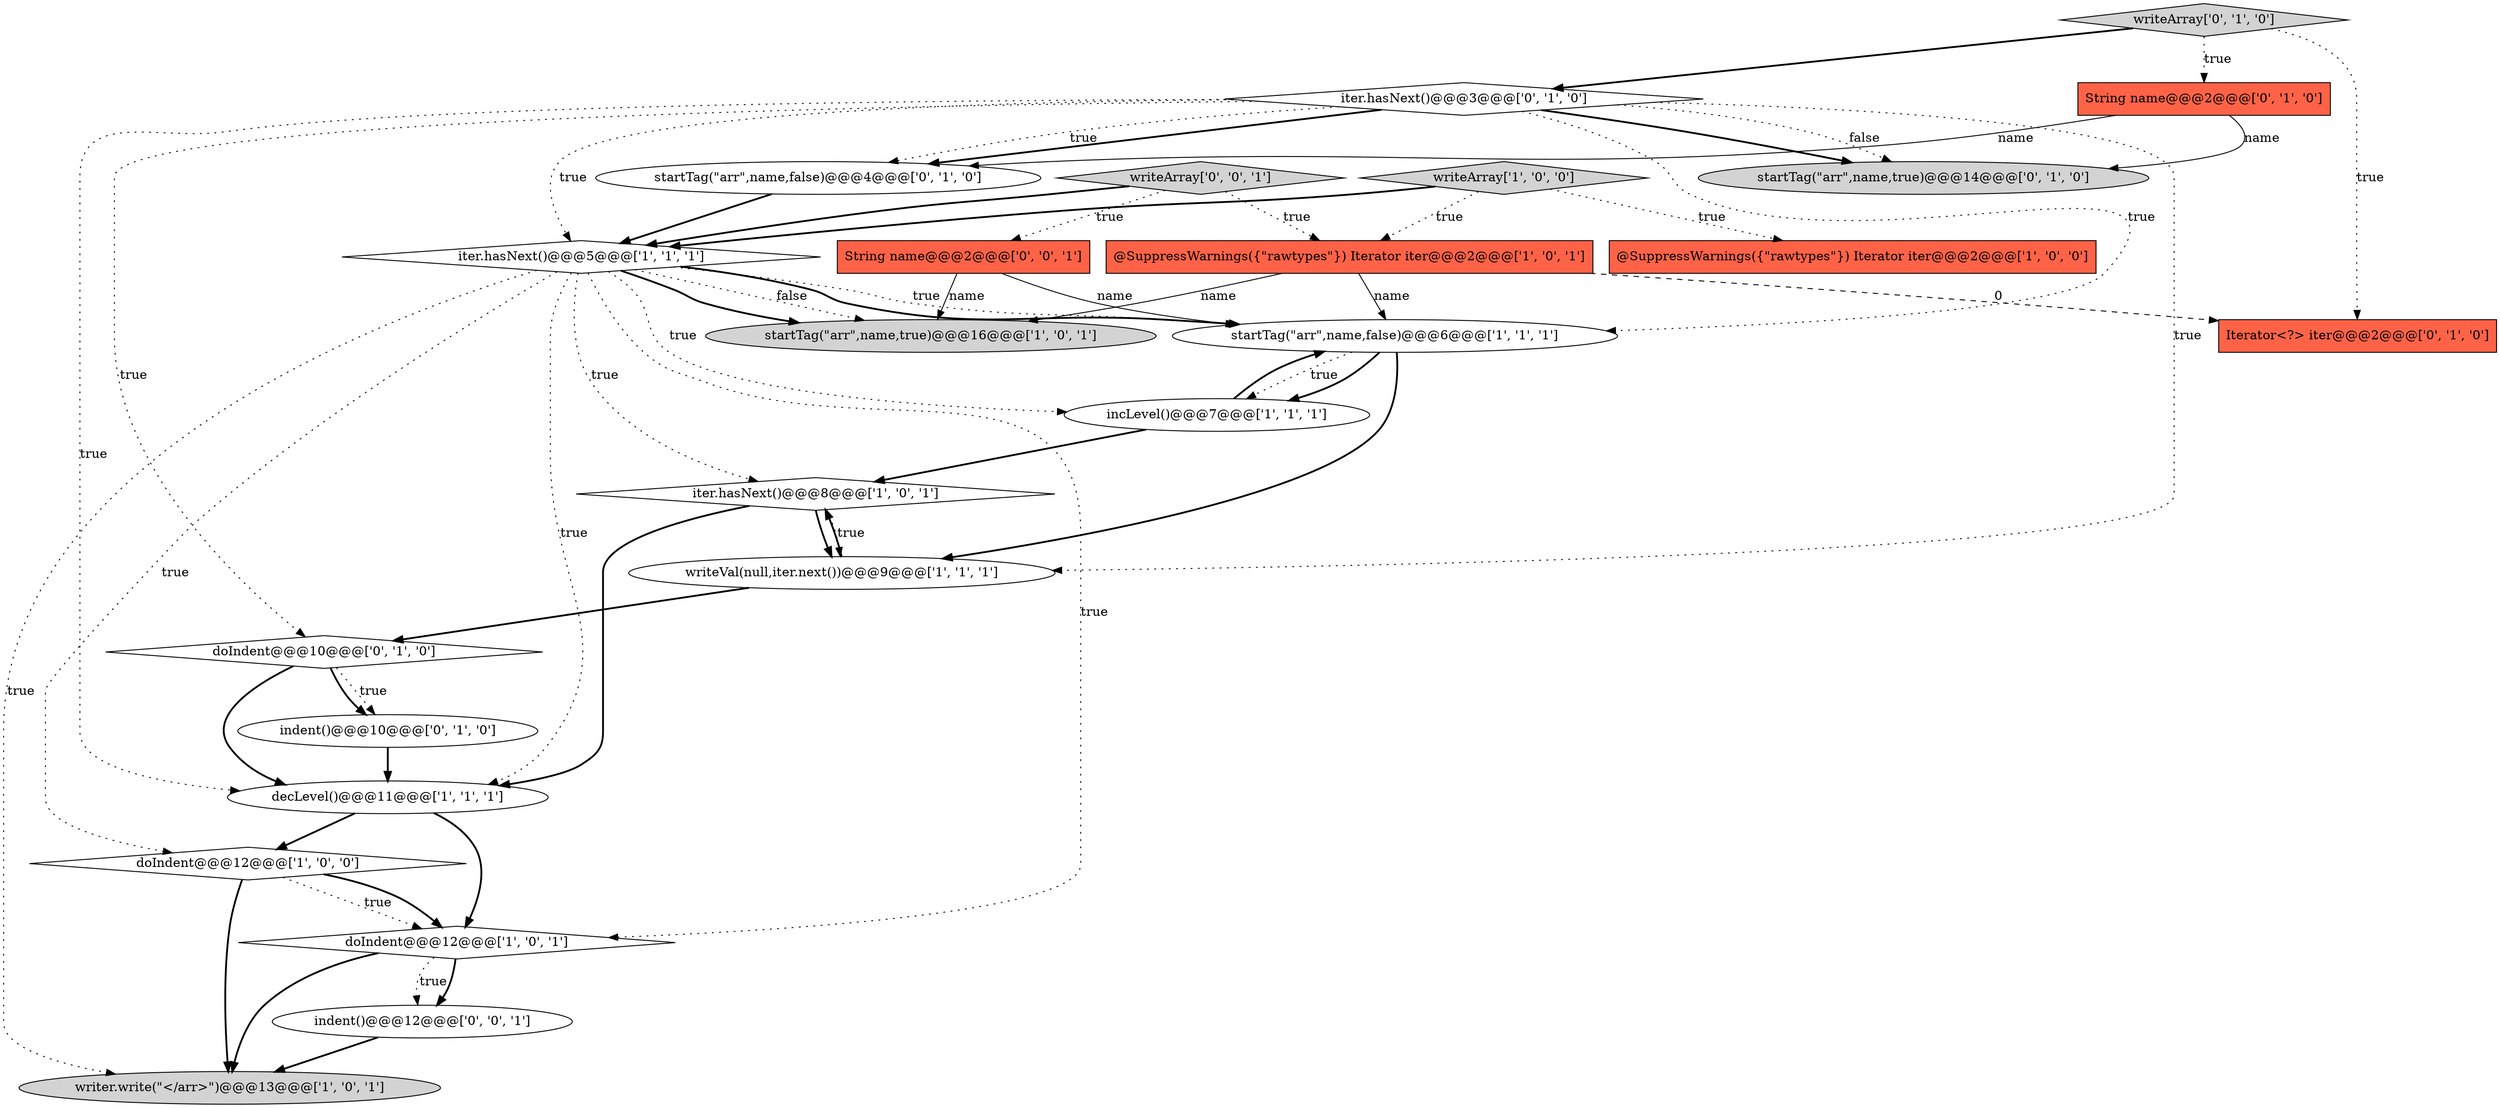 digraph {
15 [style = filled, label = "String name@@@2@@@['0', '1', '0']", fillcolor = tomato, shape = box image = "AAA0AAABBB2BBB"];
18 [style = filled, label = "Iterator<?> iter@@@2@@@['0', '1', '0']", fillcolor = tomato, shape = box image = "AAA1AAABBB2BBB"];
22 [style = filled, label = "String name@@@2@@@['0', '0', '1']", fillcolor = tomato, shape = box image = "AAA0AAABBB3BBB"];
3 [style = filled, label = "writer.write(\"</arr>\")@@@13@@@['1', '0', '1']", fillcolor = lightgray, shape = ellipse image = "AAA0AAABBB1BBB"];
6 [style = filled, label = "doIndent@@@12@@@['1', '0', '0']", fillcolor = white, shape = diamond image = "AAA0AAABBB1BBB"];
1 [style = filled, label = "iter.hasNext()@@@5@@@['1', '1', '1']", fillcolor = white, shape = diamond image = "AAA0AAABBB1BBB"];
0 [style = filled, label = "startTag(\"arr\",name,true)@@@16@@@['1', '0', '1']", fillcolor = lightgray, shape = ellipse image = "AAA0AAABBB1BBB"];
16 [style = filled, label = "doIndent@@@10@@@['0', '1', '0']", fillcolor = white, shape = diamond image = "AAA0AAABBB2BBB"];
12 [style = filled, label = "startTag(\"arr\",name,false)@@@6@@@['1', '1', '1']", fillcolor = white, shape = ellipse image = "AAA0AAABBB1BBB"];
23 [style = filled, label = "writeArray['0', '0', '1']", fillcolor = lightgray, shape = diamond image = "AAA0AAABBB3BBB"];
14 [style = filled, label = "iter.hasNext()@@@3@@@['0', '1', '0']", fillcolor = white, shape = diamond image = "AAA0AAABBB2BBB"];
4 [style = filled, label = "@SuppressWarnings({\"rawtypes\"}) Iterator iter@@@2@@@['1', '0', '0']", fillcolor = tomato, shape = box image = "AAA0AAABBB1BBB"];
19 [style = filled, label = "writeArray['0', '1', '0']", fillcolor = lightgray, shape = diamond image = "AAA0AAABBB2BBB"];
8 [style = filled, label = "incLevel()@@@7@@@['1', '1', '1']", fillcolor = white, shape = ellipse image = "AAA0AAABBB1BBB"];
5 [style = filled, label = "decLevel()@@@11@@@['1', '1', '1']", fillcolor = white, shape = ellipse image = "AAA0AAABBB1BBB"];
9 [style = filled, label = "doIndent@@@12@@@['1', '0', '1']", fillcolor = white, shape = diamond image = "AAA0AAABBB1BBB"];
10 [style = filled, label = "iter.hasNext()@@@8@@@['1', '0', '1']", fillcolor = white, shape = diamond image = "AAA0AAABBB1BBB"];
21 [style = filled, label = "indent()@@@12@@@['0', '0', '1']", fillcolor = white, shape = ellipse image = "AAA0AAABBB3BBB"];
2 [style = filled, label = "writeVal(null,iter.next())@@@9@@@['1', '1', '1']", fillcolor = white, shape = ellipse image = "AAA0AAABBB1BBB"];
11 [style = filled, label = "@SuppressWarnings({\"rawtypes\"}) Iterator iter@@@2@@@['1', '0', '1']", fillcolor = tomato, shape = box image = "AAA0AAABBB1BBB"];
17 [style = filled, label = "startTag(\"arr\",name,false)@@@4@@@['0', '1', '0']", fillcolor = white, shape = ellipse image = "AAA0AAABBB2BBB"];
7 [style = filled, label = "writeArray['1', '0', '0']", fillcolor = lightgray, shape = diamond image = "AAA0AAABBB1BBB"];
20 [style = filled, label = "startTag(\"arr\",name,true)@@@14@@@['0', '1', '0']", fillcolor = lightgray, shape = ellipse image = "AAA0AAABBB2BBB"];
13 [style = filled, label = "indent()@@@10@@@['0', '1', '0']", fillcolor = white, shape = ellipse image = "AAA0AAABBB2BBB"];
11->0 [style = solid, label="name"];
14->2 [style = dotted, label="true"];
8->10 [style = bold, label=""];
6->3 [style = bold, label=""];
16->13 [style = bold, label=""];
7->1 [style = bold, label=""];
1->10 [style = dotted, label="true"];
14->12 [style = dotted, label="true"];
17->1 [style = bold, label=""];
16->13 [style = dotted, label="true"];
11->12 [style = solid, label="name"];
23->22 [style = dotted, label="true"];
5->9 [style = bold, label=""];
12->8 [style = dotted, label="true"];
19->18 [style = dotted, label="true"];
14->17 [style = bold, label=""];
1->0 [style = bold, label=""];
19->15 [style = dotted, label="true"];
9->21 [style = dotted, label="true"];
2->10 [style = bold, label=""];
1->3 [style = dotted, label="true"];
2->16 [style = bold, label=""];
14->16 [style = dotted, label="true"];
14->17 [style = dotted, label="true"];
12->2 [style = bold, label=""];
22->0 [style = solid, label="name"];
14->5 [style = dotted, label="true"];
10->5 [style = bold, label=""];
7->11 [style = dotted, label="true"];
5->6 [style = bold, label=""];
19->14 [style = bold, label=""];
6->9 [style = dotted, label="true"];
10->2 [style = dotted, label="true"];
12->8 [style = bold, label=""];
11->18 [style = dashed, label="0"];
1->9 [style = dotted, label="true"];
1->12 [style = dotted, label="true"];
7->4 [style = dotted, label="true"];
1->8 [style = dotted, label="true"];
1->12 [style = bold, label=""];
8->12 [style = bold, label=""];
16->5 [style = bold, label=""];
13->5 [style = bold, label=""];
22->12 [style = solid, label="name"];
9->3 [style = bold, label=""];
1->6 [style = dotted, label="true"];
9->21 [style = bold, label=""];
10->2 [style = bold, label=""];
23->1 [style = bold, label=""];
14->1 [style = dotted, label="true"];
14->20 [style = dotted, label="false"];
6->9 [style = bold, label=""];
15->20 [style = solid, label="name"];
1->5 [style = dotted, label="true"];
1->0 [style = dotted, label="false"];
14->20 [style = bold, label=""];
21->3 [style = bold, label=""];
15->17 [style = solid, label="name"];
23->11 [style = dotted, label="true"];
}
